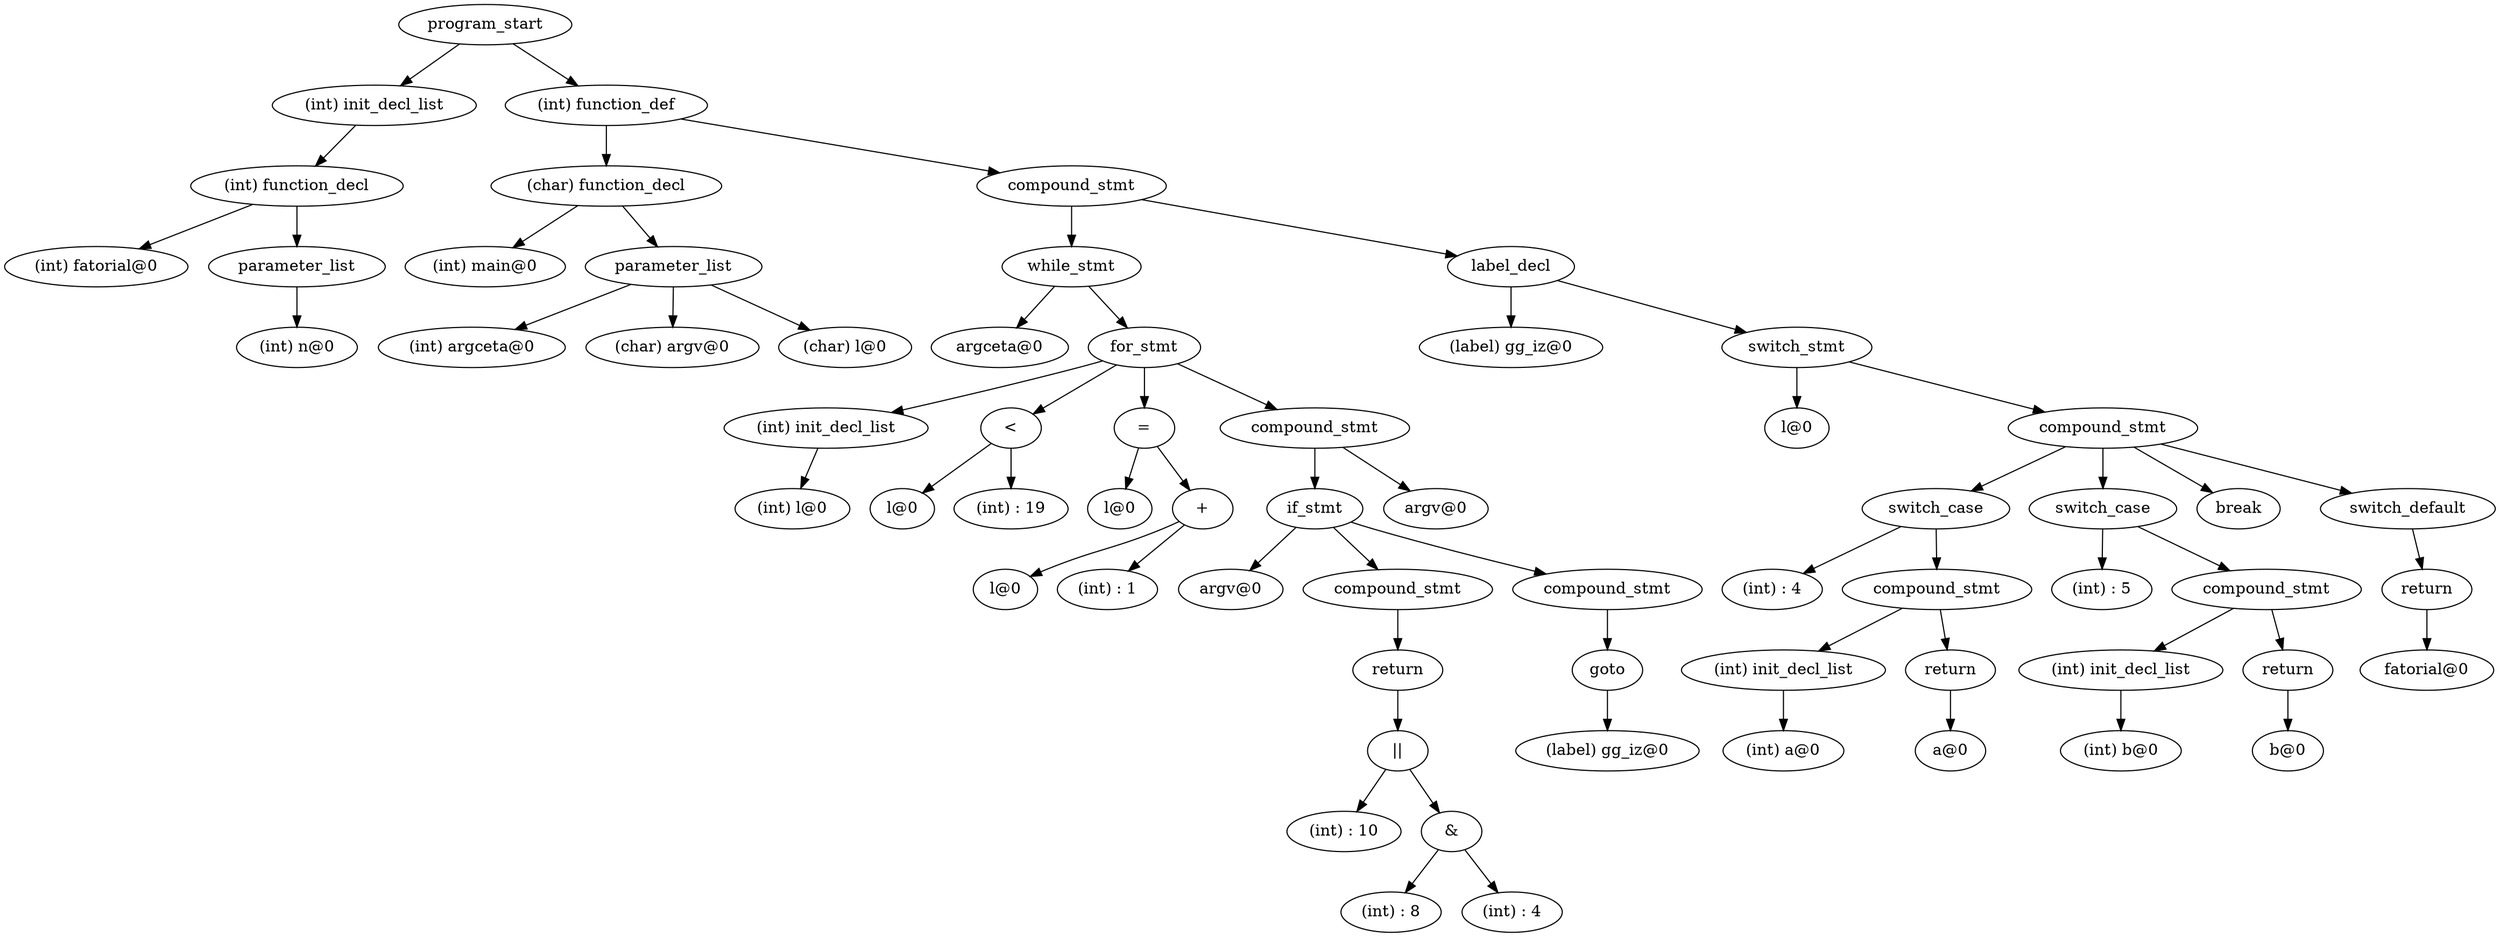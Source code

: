 digraph {
graph [ordering="out"];
node5[label="program_start"];
node4[label="(int) init_decl_list"];
node3[label="(int) function_decl"];
node0[label="(int) fatorial@0"];
node3 -> node0;
node2[label="parameter_list"];
node1[label="(int) n@0"];
node2 -> node1;
node3 -> node2;
node4 -> node3;
node5 -> node4;
node65[label="(int) function_def"];
node11[label="(char) function_decl"];
node6[label="(int) main@0"];
node11 -> node6;
node8[label="parameter_list"];
node7[label="(int) argceta@0"];
node8 -> node7;
node9[label="(char) argv@0"];
node8 -> node9;
node10[label="(char) l@0"];
node8 -> node10;
node11 -> node8;
node65 -> node11;
node40[label="compound_stmt"];
node39[label="while_stmt"];
node12[label="argceta@0"];
node39 -> node12;
node38[label="for_stmt"];
node15[label="(int) init_decl_list"];
node13[label="(int) l@0"];
node15 -> node13;
node38 -> node15;
node18[label="<"];
node16[label="l@0"];
node18 -> node16;
node17[label="(int) : 19"];
node18 -> node17;
node38 -> node18;
node23[label="="];
node19[label="l@0"];
node23 -> node19;
node22[label="+"];
node21[label="l@0"];
node22 -> node21;
node20[label="(int) : 1"];
node22 -> node20;
node23 -> node22;
node38 -> node23;
node36[label="compound_stmt"];
node35[label="if_stmt"];
node24[label="argv@0"];
node35 -> node24;
node31[label="compound_stmt"];
node30[label="return"];
node29[label="||"];
node25[label="(int) : 10"];
node29 -> node25;
node28[label="&"];
node26[label="(int) : 8"];
node28 -> node26;
node27[label="(int) : 4"];
node28 -> node27;
node29 -> node28;
node30 -> node29;
node31 -> node30;
node35 -> node31;
node34[label="compound_stmt"];
node33[label="goto"];
node32[label="(label) gg_iz@0"];
node33 -> node32;
node34 -> node33;
node35 -> node34;
node36 -> node35;
node37[label="argv@0"];
node36 -> node37;
node38 -> node36;
node39 -> node38;
node40 -> node39;
node64[label="label_decl"];
node41[label="(label) gg_iz@0"];
node64 -> node41;
node63[label="switch_stmt"];
node42[label="l@0"];
node63 -> node42;
node50[label="compound_stmt"];
node49[label="switch_case"];
node43[label="(int) : 4"];
node49 -> node43;
node46[label="compound_stmt"];
node45[label="(int) init_decl_list"];
node44[label="(int) a@0"];
node45 -> node44;
node46 -> node45;
node48[label="return"];
node47[label="a@0"];
node48 -> node47;
node46 -> node48;
node49 -> node46;
node50 -> node49;
node57[label="switch_case"];
node51[label="(int) : 5"];
node57 -> node51;
node54[label="compound_stmt"];
node53[label="(int) init_decl_list"];
node52[label="(int) b@0"];
node53 -> node52;
node54 -> node53;
node56[label="return"];
node55[label="b@0"];
node56 -> node55;
node54 -> node56;
node57 -> node54;
node50 -> node57;
node58[label="break"];
node50 -> node58;
node62[label="switch_default"];
node61[label="return"];
node59[label="fatorial@0"];
node61 -> node59;
node62 -> node61;
node50 -> node62;
node63 -> node50;
node64 -> node63;
node40 -> node64;
node65 -> node40;
node5 -> node65;
}
